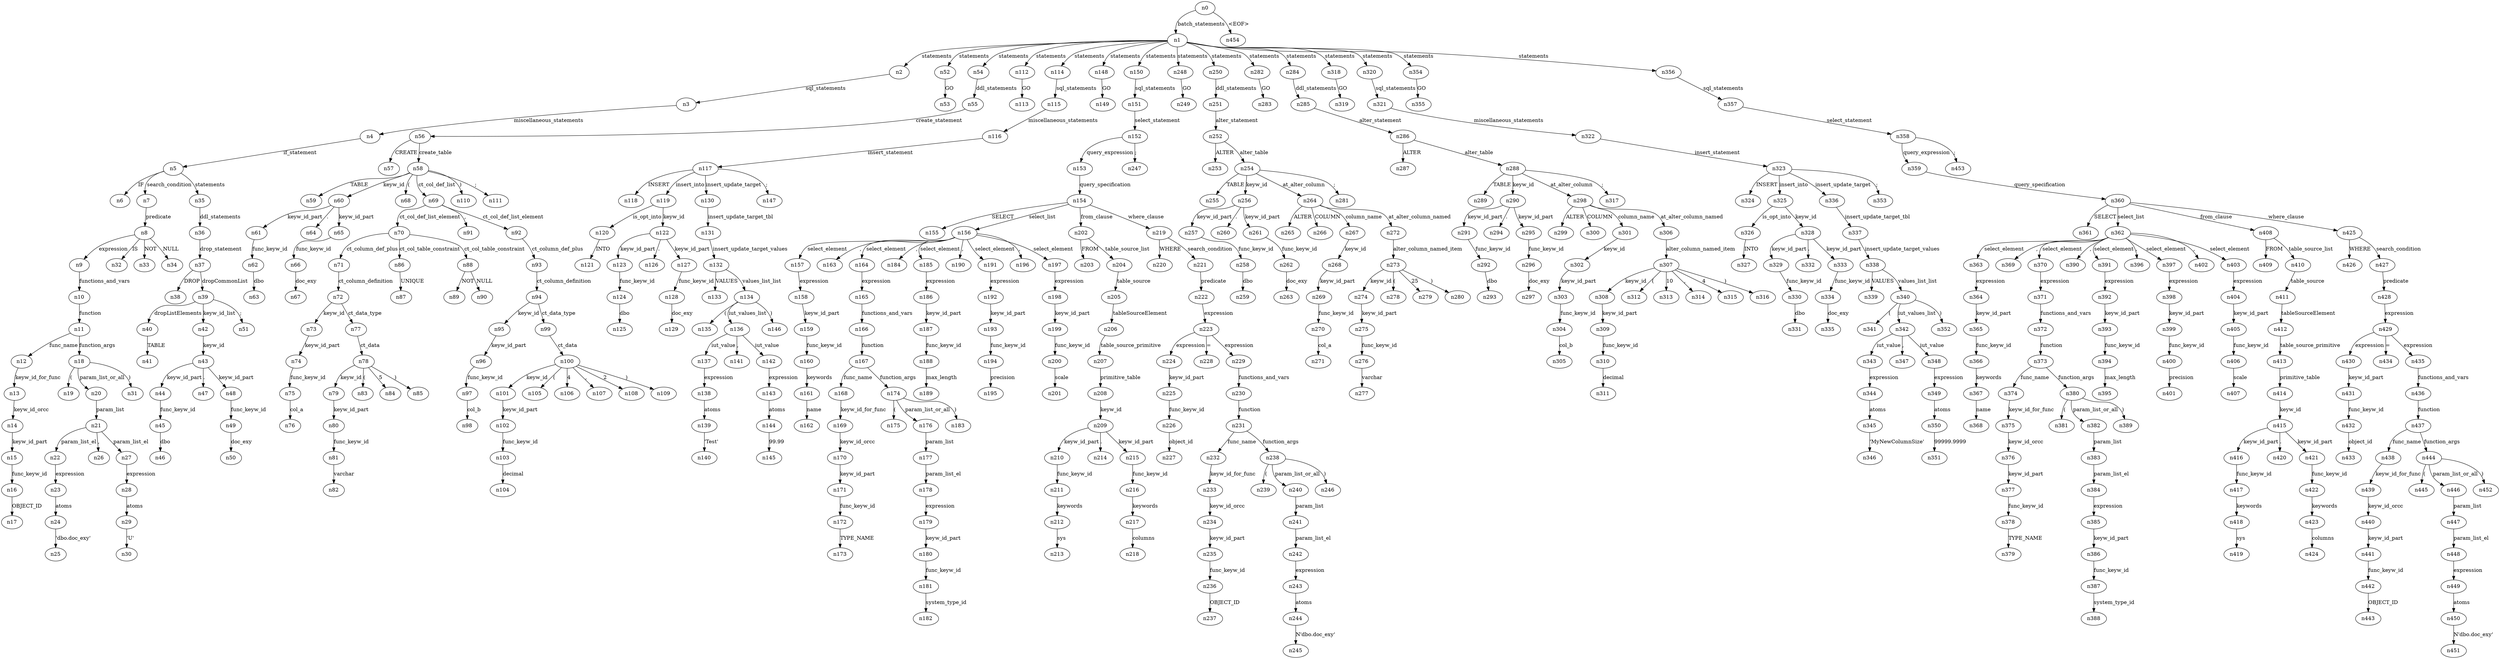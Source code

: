 digraph ParseTree {
  n0 -> n1 [label="batch_statements"];
  n1 -> n2 [label="statements"];
  n2 -> n3 [label="sql_statements"];
  n3 -> n4 [label="miscellaneous_statements"];
  n4 -> n5 [label="if_statement"];
  n5 -> n6 [label="IF"];
  n5 -> n7 [label="search_condition"];
  n7 -> n8 [label="predicate"];
  n8 -> n9 [label="expression"];
  n9 -> n10 [label="functions_and_vars"];
  n10 -> n11 [label="function"];
  n11 -> n12 [label="func_name"];
  n12 -> n13 [label="keyw_id_for_func"];
  n13 -> n14 [label="keyw_id_orcc"];
  n14 -> n15 [label="keyw_id_part"];
  n15 -> n16 [label="func_keyw_id"];
  n16 -> n17 [label="OBJECT_ID"];
  n11 -> n18 [label="function_args"];
  n18 -> n19 [label="("];
  n18 -> n20 [label="param_list_or_all"];
  n20 -> n21 [label="param_list"];
  n21 -> n22 [label="param_list_el"];
  n22 -> n23 [label="expression"];
  n23 -> n24 [label="atoms"];
  n24 -> n25 [label="'dbo.doc_exy'"];
  n21 -> n26 [label=","];
  n21 -> n27 [label="param_list_el"];
  n27 -> n28 [label="expression"];
  n28 -> n29 [label="atoms"];
  n29 -> n30 [label="'U'"];
  n18 -> n31 [label=")"];
  n8 -> n32 [label="IS"];
  n8 -> n33 [label="NOT"];
  n8 -> n34 [label="NULL"];
  n5 -> n35 [label="statements"];
  n35 -> n36 [label="ddl_statements"];
  n36 -> n37 [label="drop_statement"];
  n37 -> n38 [label="DROP"];
  n37 -> n39 [label="dropCommonList"];
  n39 -> n40 [label="dropListElements"];
  n40 -> n41 [label="TABLE"];
  n39 -> n42 [label="keyw_id_list"];
  n42 -> n43 [label="keyw_id"];
  n43 -> n44 [label="keyw_id_part"];
  n44 -> n45 [label="func_keyw_id"];
  n45 -> n46 [label="dbo"];
  n43 -> n47 [label="."];
  n43 -> n48 [label="keyw_id_part"];
  n48 -> n49 [label="func_keyw_id"];
  n49 -> n50 [label="doc_exy"];
  n39 -> n51 [label=";"];
  n1 -> n52 [label="statements"];
  n52 -> n53 [label="GO"];
  n1 -> n54 [label="statements"];
  n54 -> n55 [label="ddl_statements"];
  n55 -> n56 [label="create_statement"];
  n56 -> n57 [label="CREATE"];
  n56 -> n58 [label="create_table"];
  n58 -> n59 [label="TABLE"];
  n58 -> n60 [label="keyw_id"];
  n60 -> n61 [label="keyw_id_part"];
  n61 -> n62 [label="func_keyw_id"];
  n62 -> n63 [label="dbo"];
  n60 -> n64 [label="."];
  n60 -> n65 [label="keyw_id_part"];
  n65 -> n66 [label="func_keyw_id"];
  n66 -> n67 [label="doc_exy"];
  n58 -> n68 [label="("];
  n58 -> n69 [label="ct_col_def_list"];
  n69 -> n70 [label="ct_col_def_list_element"];
  n70 -> n71 [label="ct_column_def_plus"];
  n71 -> n72 [label="ct_column_definition"];
  n72 -> n73 [label="keyw_id"];
  n73 -> n74 [label="keyw_id_part"];
  n74 -> n75 [label="func_keyw_id"];
  n75 -> n76 [label="col_a"];
  n72 -> n77 [label="ct_data_type"];
  n77 -> n78 [label="ct_data"];
  n78 -> n79 [label="keyw_id"];
  n79 -> n80 [label="keyw_id_part"];
  n80 -> n81 [label="func_keyw_id"];
  n81 -> n82 [label="varchar"];
  n78 -> n83 [label="("];
  n78 -> n84 [label="5"];
  n78 -> n85 [label=")"];
  n70 -> n86 [label="ct_col_table_constraint"];
  n86 -> n87 [label="UNIQUE"];
  n70 -> n88 [label="ct_col_table_constraint"];
  n88 -> n89 [label="NOT"];
  n88 -> n90 [label="NULL"];
  n69 -> n91 [label=","];
  n69 -> n92 [label="ct_col_def_list_element"];
  n92 -> n93 [label="ct_column_def_plus"];
  n93 -> n94 [label="ct_column_definition"];
  n94 -> n95 [label="keyw_id"];
  n95 -> n96 [label="keyw_id_part"];
  n96 -> n97 [label="func_keyw_id"];
  n97 -> n98 [label="col_b"];
  n94 -> n99 [label="ct_data_type"];
  n99 -> n100 [label="ct_data"];
  n100 -> n101 [label="keyw_id"];
  n101 -> n102 [label="keyw_id_part"];
  n102 -> n103 [label="func_keyw_id"];
  n103 -> n104 [label="decimal"];
  n100 -> n105 [label="("];
  n100 -> n106 [label="4"];
  n100 -> n107 [label=","];
  n100 -> n108 [label="2"];
  n100 -> n109 [label=")"];
  n58 -> n110 [label=")"];
  n58 -> n111 [label=";"];
  n1 -> n112 [label="statements"];
  n112 -> n113 [label="GO"];
  n1 -> n114 [label="statements"];
  n114 -> n115 [label="sql_statements"];
  n115 -> n116 [label="miscellaneous_statements"];
  n116 -> n117 [label="insert_statement"];
  n117 -> n118 [label="INSERT"];
  n117 -> n119 [label="insert_into"];
  n119 -> n120 [label="is_opt_into"];
  n120 -> n121 [label="INTO"];
  n119 -> n122 [label="keyw_id"];
  n122 -> n123 [label="keyw_id_part"];
  n123 -> n124 [label="func_keyw_id"];
  n124 -> n125 [label="dbo"];
  n122 -> n126 [label="."];
  n122 -> n127 [label="keyw_id_part"];
  n127 -> n128 [label="func_keyw_id"];
  n128 -> n129 [label="doc_exy"];
  n117 -> n130 [label="insert_update_target"];
  n130 -> n131 [label="insert_update_target_tbl"];
  n131 -> n132 [label="insert_update_target_values"];
  n132 -> n133 [label="VALUES"];
  n132 -> n134 [label="values_list_list"];
  n134 -> n135 [label="("];
  n134 -> n136 [label="iut_values_list"];
  n136 -> n137 [label="iut_value"];
  n137 -> n138 [label="expression"];
  n138 -> n139 [label="atoms"];
  n139 -> n140 [label="'Test'"];
  n136 -> n141 [label=","];
  n136 -> n142 [label="iut_value"];
  n142 -> n143 [label="expression"];
  n143 -> n144 [label="atoms"];
  n144 -> n145 [label="99.99"];
  n134 -> n146 [label=")"];
  n117 -> n147 [label=";"];
  n1 -> n148 [label="statements"];
  n148 -> n149 [label="GO"];
  n1 -> n150 [label="statements"];
  n150 -> n151 [label="sql_statements"];
  n151 -> n152 [label="select_statement"];
  n152 -> n153 [label="query_expression"];
  n153 -> n154 [label="query_specification"];
  n154 -> n155 [label="SELECT"];
  n154 -> n156 [label="select_list"];
  n156 -> n157 [label="select_element"];
  n157 -> n158 [label="expression"];
  n158 -> n159 [label="keyw_id_part"];
  n159 -> n160 [label="func_keyw_id"];
  n160 -> n161 [label="keywords"];
  n161 -> n162 [label="name"];
  n156 -> n163 [label=","];
  n156 -> n164 [label="select_element"];
  n164 -> n165 [label="expression"];
  n165 -> n166 [label="functions_and_vars"];
  n166 -> n167 [label="function"];
  n167 -> n168 [label="func_name"];
  n168 -> n169 [label="keyw_id_for_func"];
  n169 -> n170 [label="keyw_id_orcc"];
  n170 -> n171 [label="keyw_id_part"];
  n171 -> n172 [label="func_keyw_id"];
  n172 -> n173 [label="TYPE_NAME"];
  n167 -> n174 [label="function_args"];
  n174 -> n175 [label="("];
  n174 -> n176 [label="param_list_or_all"];
  n176 -> n177 [label="param_list"];
  n177 -> n178 [label="param_list_el"];
  n178 -> n179 [label="expression"];
  n179 -> n180 [label="keyw_id_part"];
  n180 -> n181 [label="func_keyw_id"];
  n181 -> n182 [label="system_type_id"];
  n174 -> n183 [label=")"];
  n156 -> n184 [label=","];
  n156 -> n185 [label="select_element"];
  n185 -> n186 [label="expression"];
  n186 -> n187 [label="keyw_id_part"];
  n187 -> n188 [label="func_keyw_id"];
  n188 -> n189 [label="max_length"];
  n156 -> n190 [label=","];
  n156 -> n191 [label="select_element"];
  n191 -> n192 [label="expression"];
  n192 -> n193 [label="keyw_id_part"];
  n193 -> n194 [label="func_keyw_id"];
  n194 -> n195 [label="precision"];
  n156 -> n196 [label=","];
  n156 -> n197 [label="select_element"];
  n197 -> n198 [label="expression"];
  n198 -> n199 [label="keyw_id_part"];
  n199 -> n200 [label="func_keyw_id"];
  n200 -> n201 [label="scale"];
  n154 -> n202 [label="from_clause"];
  n202 -> n203 [label="FROM"];
  n202 -> n204 [label="table_source_list"];
  n204 -> n205 [label="table_source"];
  n205 -> n206 [label="tableSourceElement"];
  n206 -> n207 [label="table_source_primitive"];
  n207 -> n208 [label="primitive_table"];
  n208 -> n209 [label="keyw_id"];
  n209 -> n210 [label="keyw_id_part"];
  n210 -> n211 [label="func_keyw_id"];
  n211 -> n212 [label="keywords"];
  n212 -> n213 [label="sys"];
  n209 -> n214 [label="."];
  n209 -> n215 [label="keyw_id_part"];
  n215 -> n216 [label="func_keyw_id"];
  n216 -> n217 [label="keywords"];
  n217 -> n218 [label="columns"];
  n154 -> n219 [label="where_clause"];
  n219 -> n220 [label="WHERE"];
  n219 -> n221 [label="search_condition"];
  n221 -> n222 [label="predicate"];
  n222 -> n223 [label="expression"];
  n223 -> n224 [label="expression"];
  n224 -> n225 [label="keyw_id_part"];
  n225 -> n226 [label="func_keyw_id"];
  n226 -> n227 [label="object_id"];
  n223 -> n228 [label="="];
  n223 -> n229 [label="expression"];
  n229 -> n230 [label="functions_and_vars"];
  n230 -> n231 [label="function"];
  n231 -> n232 [label="func_name"];
  n232 -> n233 [label="keyw_id_for_func"];
  n233 -> n234 [label="keyw_id_orcc"];
  n234 -> n235 [label="keyw_id_part"];
  n235 -> n236 [label="func_keyw_id"];
  n236 -> n237 [label="OBJECT_ID"];
  n231 -> n238 [label="function_args"];
  n238 -> n239 [label="("];
  n238 -> n240 [label="param_list_or_all"];
  n240 -> n241 [label="param_list"];
  n241 -> n242 [label="param_list_el"];
  n242 -> n243 [label="expression"];
  n243 -> n244 [label="atoms"];
  n244 -> n245 [label="N'dbo.doc_exy'"];
  n238 -> n246 [label=")"];
  n152 -> n247 [label=";"];
  n1 -> n248 [label="statements"];
  n248 -> n249 [label="GO"];
  n1 -> n250 [label="statements"];
  n250 -> n251 [label="ddl_statements"];
  n251 -> n252 [label="alter_statement"];
  n252 -> n253 [label="ALTER"];
  n252 -> n254 [label="alter_table"];
  n254 -> n255 [label="TABLE"];
  n254 -> n256 [label="keyw_id"];
  n256 -> n257 [label="keyw_id_part"];
  n257 -> n258 [label="func_keyw_id"];
  n258 -> n259 [label="dbo"];
  n256 -> n260 [label="."];
  n256 -> n261 [label="keyw_id_part"];
  n261 -> n262 [label="func_keyw_id"];
  n262 -> n263 [label="doc_exy"];
  n254 -> n264 [label="at_alter_column"];
  n264 -> n265 [label="ALTER"];
  n264 -> n266 [label="COLUMN"];
  n264 -> n267 [label="column_name"];
  n267 -> n268 [label="keyw_id"];
  n268 -> n269 [label="keyw_id_part"];
  n269 -> n270 [label="func_keyw_id"];
  n270 -> n271 [label="col_a"];
  n264 -> n272 [label="at_alter_column_named"];
  n272 -> n273 [label="alter_column_named_item"];
  n273 -> n274 [label="keyw_id"];
  n274 -> n275 [label="keyw_id_part"];
  n275 -> n276 [label="func_keyw_id"];
  n276 -> n277 [label="varchar"];
  n273 -> n278 [label="("];
  n273 -> n279 [label="25"];
  n273 -> n280 [label=")"];
  n254 -> n281 [label=";"];
  n1 -> n282 [label="statements"];
  n282 -> n283 [label="GO"];
  n1 -> n284 [label="statements"];
  n284 -> n285 [label="ddl_statements"];
  n285 -> n286 [label="alter_statement"];
  n286 -> n287 [label="ALTER"];
  n286 -> n288 [label="alter_table"];
  n288 -> n289 [label="TABLE"];
  n288 -> n290 [label="keyw_id"];
  n290 -> n291 [label="keyw_id_part"];
  n291 -> n292 [label="func_keyw_id"];
  n292 -> n293 [label="dbo"];
  n290 -> n294 [label="."];
  n290 -> n295 [label="keyw_id_part"];
  n295 -> n296 [label="func_keyw_id"];
  n296 -> n297 [label="doc_exy"];
  n288 -> n298 [label="at_alter_column"];
  n298 -> n299 [label="ALTER"];
  n298 -> n300 [label="COLUMN"];
  n298 -> n301 [label="column_name"];
  n301 -> n302 [label="keyw_id"];
  n302 -> n303 [label="keyw_id_part"];
  n303 -> n304 [label="func_keyw_id"];
  n304 -> n305 [label="col_b"];
  n298 -> n306 [label="at_alter_column_named"];
  n306 -> n307 [label="alter_column_named_item"];
  n307 -> n308 [label="keyw_id"];
  n308 -> n309 [label="keyw_id_part"];
  n309 -> n310 [label="func_keyw_id"];
  n310 -> n311 [label="decimal"];
  n307 -> n312 [label="("];
  n307 -> n313 [label="10"];
  n307 -> n314 [label=","];
  n307 -> n315 [label="4"];
  n307 -> n316 [label=")"];
  n288 -> n317 [label=";"];
  n1 -> n318 [label="statements"];
  n318 -> n319 [label="GO"];
  n1 -> n320 [label="statements"];
  n320 -> n321 [label="sql_statements"];
  n321 -> n322 [label="miscellaneous_statements"];
  n322 -> n323 [label="insert_statement"];
  n323 -> n324 [label="INSERT"];
  n323 -> n325 [label="insert_into"];
  n325 -> n326 [label="is_opt_into"];
  n326 -> n327 [label="INTO"];
  n325 -> n328 [label="keyw_id"];
  n328 -> n329 [label="keyw_id_part"];
  n329 -> n330 [label="func_keyw_id"];
  n330 -> n331 [label="dbo"];
  n328 -> n332 [label="."];
  n328 -> n333 [label="keyw_id_part"];
  n333 -> n334 [label="func_keyw_id"];
  n334 -> n335 [label="doc_exy"];
  n323 -> n336 [label="insert_update_target"];
  n336 -> n337 [label="insert_update_target_tbl"];
  n337 -> n338 [label="insert_update_target_values"];
  n338 -> n339 [label="VALUES"];
  n338 -> n340 [label="values_list_list"];
  n340 -> n341 [label="("];
  n340 -> n342 [label="iut_values_list"];
  n342 -> n343 [label="iut_value"];
  n343 -> n344 [label="expression"];
  n344 -> n345 [label="atoms"];
  n345 -> n346 [label="'MyNewColumnSize'"];
  n342 -> n347 [label=","];
  n342 -> n348 [label="iut_value"];
  n348 -> n349 [label="expression"];
  n349 -> n350 [label="atoms"];
  n350 -> n351 [label="99999.9999"];
  n340 -> n352 [label=")"];
  n323 -> n353 [label=";"];
  n1 -> n354 [label="statements"];
  n354 -> n355 [label="GO"];
  n1 -> n356 [label="statements"];
  n356 -> n357 [label="sql_statements"];
  n357 -> n358 [label="select_statement"];
  n358 -> n359 [label="query_expression"];
  n359 -> n360 [label="query_specification"];
  n360 -> n361 [label="SELECT"];
  n360 -> n362 [label="select_list"];
  n362 -> n363 [label="select_element"];
  n363 -> n364 [label="expression"];
  n364 -> n365 [label="keyw_id_part"];
  n365 -> n366 [label="func_keyw_id"];
  n366 -> n367 [label="keywords"];
  n367 -> n368 [label="name"];
  n362 -> n369 [label=","];
  n362 -> n370 [label="select_element"];
  n370 -> n371 [label="expression"];
  n371 -> n372 [label="functions_and_vars"];
  n372 -> n373 [label="function"];
  n373 -> n374 [label="func_name"];
  n374 -> n375 [label="keyw_id_for_func"];
  n375 -> n376 [label="keyw_id_orcc"];
  n376 -> n377 [label="keyw_id_part"];
  n377 -> n378 [label="func_keyw_id"];
  n378 -> n379 [label="TYPE_NAME"];
  n373 -> n380 [label="function_args"];
  n380 -> n381 [label="("];
  n380 -> n382 [label="param_list_or_all"];
  n382 -> n383 [label="param_list"];
  n383 -> n384 [label="param_list_el"];
  n384 -> n385 [label="expression"];
  n385 -> n386 [label="keyw_id_part"];
  n386 -> n387 [label="func_keyw_id"];
  n387 -> n388 [label="system_type_id"];
  n380 -> n389 [label=")"];
  n362 -> n390 [label=","];
  n362 -> n391 [label="select_element"];
  n391 -> n392 [label="expression"];
  n392 -> n393 [label="keyw_id_part"];
  n393 -> n394 [label="func_keyw_id"];
  n394 -> n395 [label="max_length"];
  n362 -> n396 [label=","];
  n362 -> n397 [label="select_element"];
  n397 -> n398 [label="expression"];
  n398 -> n399 [label="keyw_id_part"];
  n399 -> n400 [label="func_keyw_id"];
  n400 -> n401 [label="precision"];
  n362 -> n402 [label=","];
  n362 -> n403 [label="select_element"];
  n403 -> n404 [label="expression"];
  n404 -> n405 [label="keyw_id_part"];
  n405 -> n406 [label="func_keyw_id"];
  n406 -> n407 [label="scale"];
  n360 -> n408 [label="from_clause"];
  n408 -> n409 [label="FROM"];
  n408 -> n410 [label="table_source_list"];
  n410 -> n411 [label="table_source"];
  n411 -> n412 [label="tableSourceElement"];
  n412 -> n413 [label="table_source_primitive"];
  n413 -> n414 [label="primitive_table"];
  n414 -> n415 [label="keyw_id"];
  n415 -> n416 [label="keyw_id_part"];
  n416 -> n417 [label="func_keyw_id"];
  n417 -> n418 [label="keywords"];
  n418 -> n419 [label="sys"];
  n415 -> n420 [label="."];
  n415 -> n421 [label="keyw_id_part"];
  n421 -> n422 [label="func_keyw_id"];
  n422 -> n423 [label="keywords"];
  n423 -> n424 [label="columns"];
  n360 -> n425 [label="where_clause"];
  n425 -> n426 [label="WHERE"];
  n425 -> n427 [label="search_condition"];
  n427 -> n428 [label="predicate"];
  n428 -> n429 [label="expression"];
  n429 -> n430 [label="expression"];
  n430 -> n431 [label="keyw_id_part"];
  n431 -> n432 [label="func_keyw_id"];
  n432 -> n433 [label="object_id"];
  n429 -> n434 [label="="];
  n429 -> n435 [label="expression"];
  n435 -> n436 [label="functions_and_vars"];
  n436 -> n437 [label="function"];
  n437 -> n438 [label="func_name"];
  n438 -> n439 [label="keyw_id_for_func"];
  n439 -> n440 [label="keyw_id_orcc"];
  n440 -> n441 [label="keyw_id_part"];
  n441 -> n442 [label="func_keyw_id"];
  n442 -> n443 [label="OBJECT_ID"];
  n437 -> n444 [label="function_args"];
  n444 -> n445 [label="("];
  n444 -> n446 [label="param_list_or_all"];
  n446 -> n447 [label="param_list"];
  n447 -> n448 [label="param_list_el"];
  n448 -> n449 [label="expression"];
  n449 -> n450 [label="atoms"];
  n450 -> n451 [label="N'dbo.doc_exy'"];
  n444 -> n452 [label=")"];
  n358 -> n453 [label=";"];
  n0 -> n454 [label="<EOF>"];
}